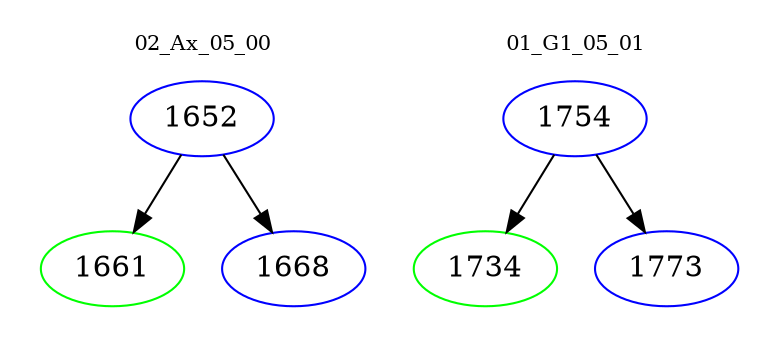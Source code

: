 digraph{
subgraph cluster_0 {
color = white
label = "02_Ax_05_00";
fontsize=10;
T0_1652 [label="1652", color="blue"]
T0_1652 -> T0_1661 [color="black"]
T0_1661 [label="1661", color="green"]
T0_1652 -> T0_1668 [color="black"]
T0_1668 [label="1668", color="blue"]
}
subgraph cluster_1 {
color = white
label = "01_G1_05_01";
fontsize=10;
T1_1754 [label="1754", color="blue"]
T1_1754 -> T1_1734 [color="black"]
T1_1734 [label="1734", color="green"]
T1_1754 -> T1_1773 [color="black"]
T1_1773 [label="1773", color="blue"]
}
}
